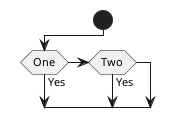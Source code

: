 {
  "sha1": "advs7kl7v6144lim455sjxhxyytin2g",
  "insertion": {
    "when": "2024-05-30T20:48:21.862Z",
    "url": "https://forum.plantuml.net/10088/no-else-case",
    "user": "plantuml@gmail.com"
  }
}
@startuml
start
if (One) then (Yes)
elseif (Two) then (Yes)
endif
@enduml
